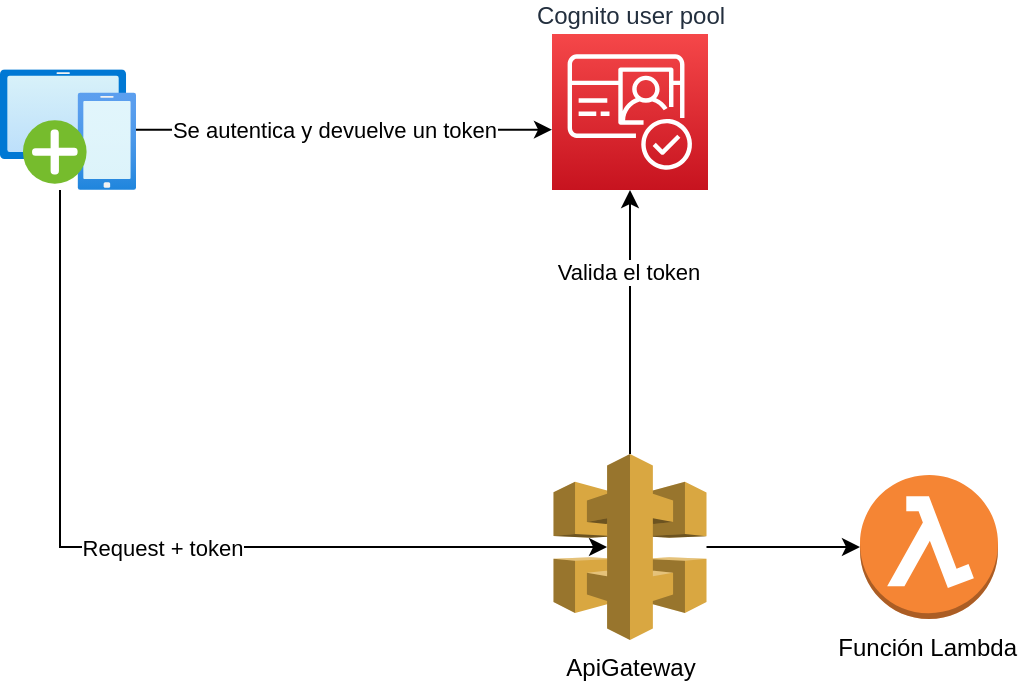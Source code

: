 <mxfile version="20.8.5" type="device"><diagram id="WmwA0W87AvrjYfiwenRg" name="Página-1"><mxGraphModel dx="1050" dy="491" grid="1" gridSize="10" guides="1" tooltips="1" connect="1" arrows="1" fold="1" page="1" pageScale="1" pageWidth="827" pageHeight="1169" math="0" shadow="0"><root><mxCell id="0"/><mxCell id="1" parent="0"/><mxCell id="0eYXw2m3yKt2DpzKopF0-1" value="Cognito user pool&lt;br&gt;" style="sketch=0;points=[[0,0,0],[0.25,0,0],[0.5,0,0],[0.75,0,0],[1,0,0],[0,1,0],[0.25,1,0],[0.5,1,0],[0.75,1,0],[1,1,0],[0,0.25,0],[0,0.5,0],[0,0.75,0],[1,0.25,0],[1,0.5,0],[1,0.75,0]];outlineConnect=0;fontColor=#232F3E;gradientColor=#F54749;gradientDirection=north;fillColor=#C7131F;strokeColor=#ffffff;dashed=0;verticalLabelPosition=top;verticalAlign=bottom;align=center;html=1;fontSize=12;fontStyle=0;aspect=fixed;shape=mxgraph.aws4.resourceIcon;resIcon=mxgraph.aws4.cognito;labelPosition=center;" vertex="1" parent="1"><mxGeometry x="386" y="90" width="78" height="78" as="geometry"/></mxCell><mxCell id="0eYXw2m3yKt2DpzKopF0-3" style="edgeStyle=orthogonalEdgeStyle;rounded=0;orthogonalLoop=1;jettySize=auto;html=1;entryX=0;entryY=0.613;entryDx=0;entryDy=0;entryPerimeter=0;" edge="1" parent="1" source="0eYXw2m3yKt2DpzKopF0-2" target="0eYXw2m3yKt2DpzKopF0-1"><mxGeometry relative="1" as="geometry"/></mxCell><mxCell id="0eYXw2m3yKt2DpzKopF0-4" value="Se autentica y devuelve un token&lt;br&gt;" style="edgeLabel;html=1;align=center;verticalAlign=middle;resizable=0;points=[];" vertex="1" connectable="0" parent="0eYXw2m3yKt2DpzKopF0-3"><mxGeometry x="-0.239" y="-4" relative="1" as="geometry"><mxPoint x="20" y="-4" as="offset"/></mxGeometry></mxCell><mxCell id="0eYXw2m3yKt2DpzKopF0-13" style="edgeStyle=orthogonalEdgeStyle;rounded=0;orthogonalLoop=1;jettySize=auto;html=1;entryX=0.35;entryY=0.5;entryDx=0;entryDy=0;entryPerimeter=0;" edge="1" parent="1" source="0eYXw2m3yKt2DpzKopF0-2" target="0eYXw2m3yKt2DpzKopF0-5"><mxGeometry relative="1" as="geometry"><mxPoint x="144" y="370" as="targetPoint"/><Array as="points"><mxPoint x="140" y="347"/></Array></mxGeometry></mxCell><mxCell id="0eYXw2m3yKt2DpzKopF0-14" value="Request + token" style="edgeLabel;html=1;align=center;verticalAlign=middle;resizable=0;points=[];" vertex="1" connectable="0" parent="0eYXw2m3yKt2DpzKopF0-13"><mxGeometry x="0.015" relative="1" as="geometry"><mxPoint as="offset"/></mxGeometry></mxCell><mxCell id="0eYXw2m3yKt2DpzKopF0-2" value="" style="aspect=fixed;html=1;points=[];align=center;image;fontSize=12;image=img/lib/azure2/intune/Device_Enrollment.svg;" vertex="1" parent="1"><mxGeometry x="110" y="107.6" width="68" height="60.4" as="geometry"/></mxCell><mxCell id="0eYXw2m3yKt2DpzKopF0-9" style="edgeStyle=orthogonalEdgeStyle;rounded=0;orthogonalLoop=1;jettySize=auto;html=1;" edge="1" parent="1" source="0eYXw2m3yKt2DpzKopF0-5" target="0eYXw2m3yKt2DpzKopF0-8"><mxGeometry relative="1" as="geometry"><mxPoint x="560" y="300" as="targetPoint"/></mxGeometry></mxCell><mxCell id="0eYXw2m3yKt2DpzKopF0-5" value="ApiGateway" style="outlineConnect=0;dashed=0;verticalLabelPosition=bottom;verticalAlign=top;align=center;html=1;shape=mxgraph.aws3.api_gateway;fillColor=#D9A741;gradientColor=none;" vertex="1" parent="1"><mxGeometry x="386.75" y="300" width="76.5" height="93" as="geometry"/></mxCell><mxCell id="0eYXw2m3yKt2DpzKopF0-8" value="Función Lambda&amp;nbsp;" style="outlineConnect=0;dashed=0;verticalLabelPosition=bottom;verticalAlign=top;align=center;html=1;shape=mxgraph.aws3.lambda_function;fillColor=#F58534;gradientColor=none;" vertex="1" parent="1"><mxGeometry x="540" y="310.5" width="69" height="72" as="geometry"/></mxCell><mxCell id="0eYXw2m3yKt2DpzKopF0-11" style="edgeStyle=orthogonalEdgeStyle;rounded=0;orthogonalLoop=1;jettySize=auto;html=1;exitX=0.5;exitY=0;exitDx=0;exitDy=0;exitPerimeter=0;" edge="1" parent="1" source="0eYXw2m3yKt2DpzKopF0-5" target="0eYXw2m3yKt2DpzKopF0-1"><mxGeometry relative="1" as="geometry"/></mxCell><mxCell id="0eYXw2m3yKt2DpzKopF0-12" value="Valida el token" style="edgeLabel;html=1;align=center;verticalAlign=middle;resizable=0;points=[];" vertex="1" connectable="0" parent="0eYXw2m3yKt2DpzKopF0-11"><mxGeometry x="0.385" y="1" relative="1" as="geometry"><mxPoint as="offset"/></mxGeometry></mxCell></root></mxGraphModel></diagram></mxfile>